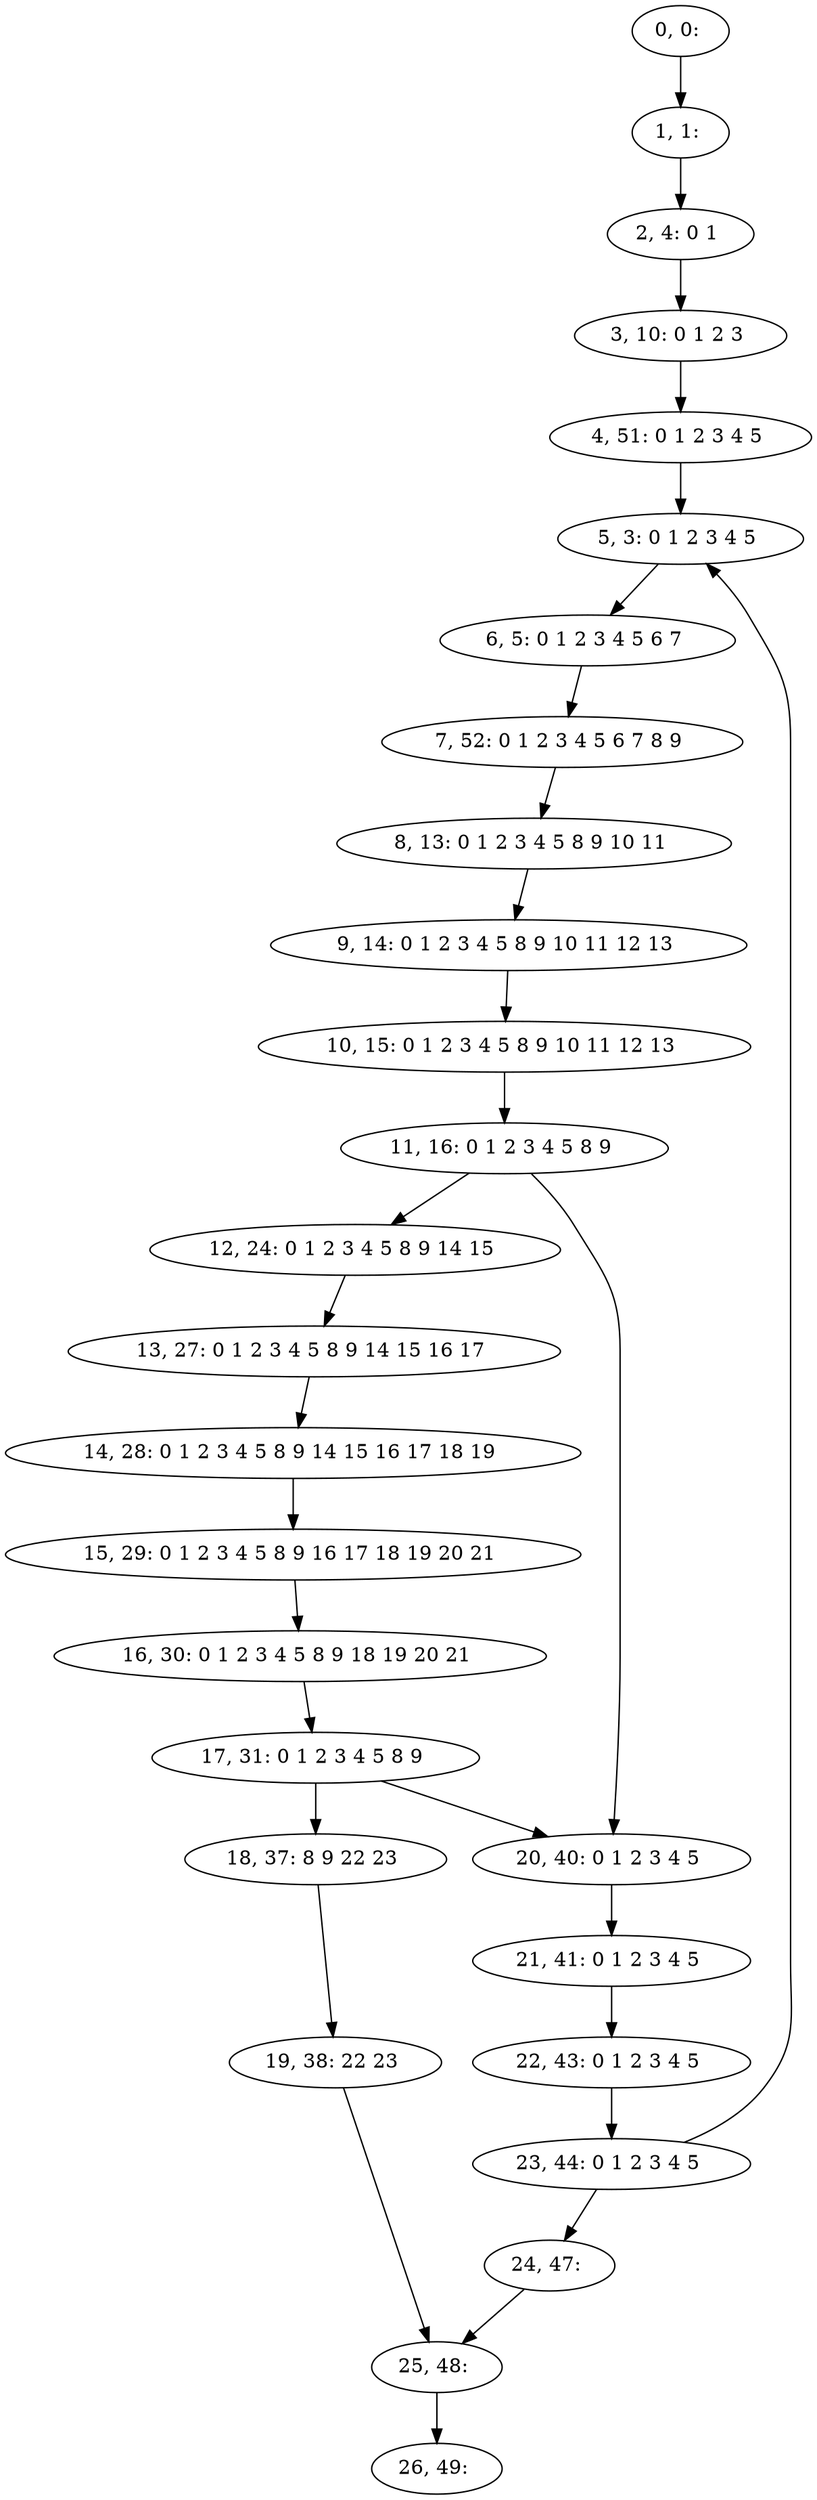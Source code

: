 digraph G {
0[label="0, 0: "];
1[label="1, 1: "];
2[label="2, 4: 0 1 "];
3[label="3, 10: 0 1 2 3 "];
4[label="4, 51: 0 1 2 3 4 5 "];
5[label="5, 3: 0 1 2 3 4 5 "];
6[label="6, 5: 0 1 2 3 4 5 6 7 "];
7[label="7, 52: 0 1 2 3 4 5 6 7 8 9 "];
8[label="8, 13: 0 1 2 3 4 5 8 9 10 11 "];
9[label="9, 14: 0 1 2 3 4 5 8 9 10 11 12 13 "];
10[label="10, 15: 0 1 2 3 4 5 8 9 10 11 12 13 "];
11[label="11, 16: 0 1 2 3 4 5 8 9 "];
12[label="12, 24: 0 1 2 3 4 5 8 9 14 15 "];
13[label="13, 27: 0 1 2 3 4 5 8 9 14 15 16 17 "];
14[label="14, 28: 0 1 2 3 4 5 8 9 14 15 16 17 18 19 "];
15[label="15, 29: 0 1 2 3 4 5 8 9 16 17 18 19 20 21 "];
16[label="16, 30: 0 1 2 3 4 5 8 9 18 19 20 21 "];
17[label="17, 31: 0 1 2 3 4 5 8 9 "];
18[label="18, 37: 8 9 22 23 "];
19[label="19, 38: 22 23 "];
20[label="20, 40: 0 1 2 3 4 5 "];
21[label="21, 41: 0 1 2 3 4 5 "];
22[label="22, 43: 0 1 2 3 4 5 "];
23[label="23, 44: 0 1 2 3 4 5 "];
24[label="24, 47: "];
25[label="25, 48: "];
26[label="26, 49: "];
0->1 ;
1->2 ;
2->3 ;
3->4 ;
4->5 ;
5->6 ;
6->7 ;
7->8 ;
8->9 ;
9->10 ;
10->11 ;
11->12 ;
11->20 ;
12->13 ;
13->14 ;
14->15 ;
15->16 ;
16->17 ;
17->18 ;
17->20 ;
18->19 ;
19->25 ;
20->21 ;
21->22 ;
22->23 ;
23->24 ;
23->5 ;
24->25 ;
25->26 ;
}
